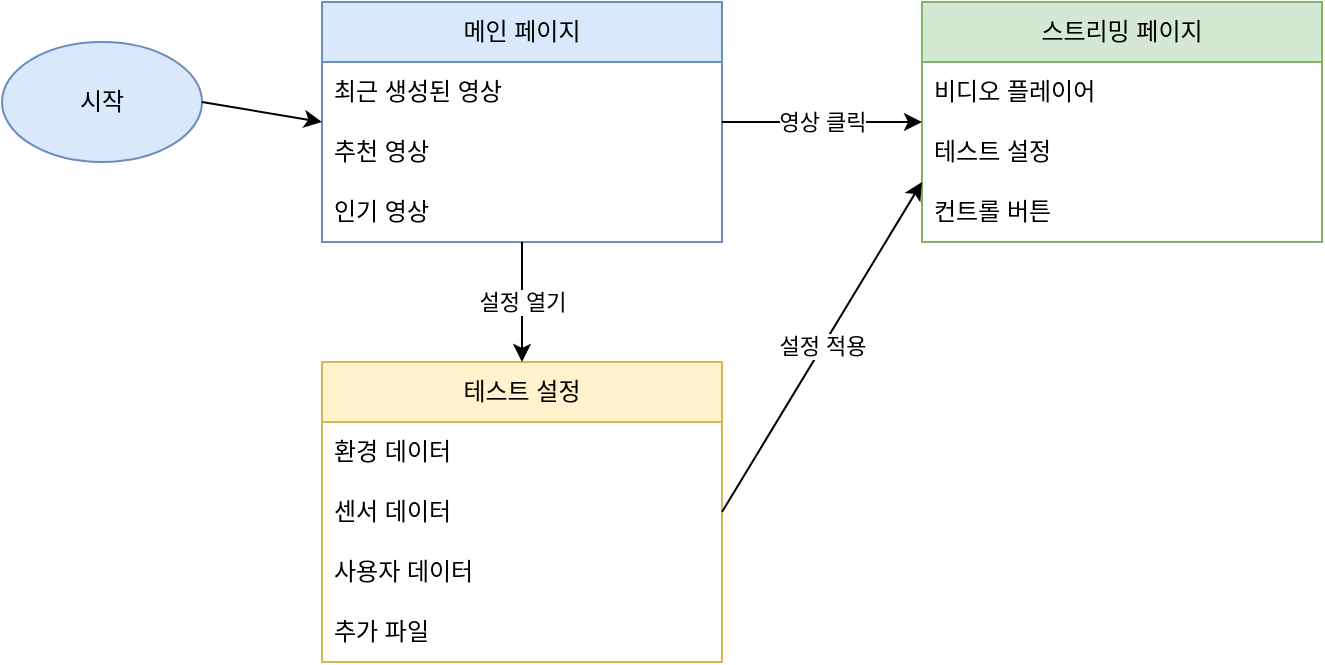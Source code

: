 <?xml version="1.0" encoding="UTF-8"?>
<mxfile version="21.7.5" type="device">
  <diagram id="client-flow" name="클라이언트 플로우">
    <mxGraphModel dx="1422" dy="798" grid="1" gridSize="10" guides="1" tooltips="1" connect="1" arrows="1" fold="1" page="1" pageScale="1" pageWidth="1100" pageHeight="850" background="#ffffff">
      <root>
        <mxCell id="0" />
        <mxCell id="1" parent="0" />
        
        <!-- 시작점 -->
        <mxCell id="start" value="시작" style="ellipse;whiteSpace=wrap;html=1;fillColor=#dae8fc;strokeColor=#6c8ebf;" vertex="1" parent="1">
          <mxGeometry x="40" y="40" width="100" height="60" as="geometry" />
        </mxCell>
        
        <!-- 메인 페이지 -->
        <mxCell id="main_page" value="메인 페이지" style="swimlane;fontStyle=0;childLayout=stackLayout;horizontal=1;startSize=30;horizontalStack=0;resizeParent=1;resizeParentMax=0;resizeLast=0;collapsible=1;marginBottom=0;whiteSpace=wrap;html=1;fillColor=#dae8fc;strokeColor=#6c8ebf;" vertex="1" parent="1">
          <mxGeometry x="200" y="20" width="200" height="120" as="geometry" />
        </mxCell>
        
        <!-- 메인 페이지 컨텐츠 -->
        <mxCell id="main_content1" value="최근 생성된 영상" style="text;strokeColor=none;fillColor=none;align=left;verticalAlign=middle;spacingLeft=4;spacingRight=4;overflow=hidden;points=[[0,0.5],[1,0.5]];portConstraint=eastwest;rotatable=0;whiteSpace=wrap;html=1;" vertex="1" parent="main_page">
          <mxGeometry y="30" width="200" height="30" as="geometry" />
        </mxCell>
        <mxCell id="main_content2" value="추천 영상" style="text;strokeColor=none;fillColor=none;align=left;verticalAlign=middle;spacingLeft=4;spacingRight=4;overflow=hidden;points=[[0,0.5],[1,0.5]];portConstraint=eastwest;rotatable=0;whiteSpace=wrap;html=1;" vertex="1" parent="main_page">
          <mxGeometry y="60" width="200" height="30" as="geometry" />
        </mxCell>
        <mxCell id="main_content3" value="인기 영상" style="text;strokeColor=none;fillColor=none;align=left;verticalAlign=middle;spacingLeft=4;spacingRight=4;overflow=hidden;points=[[0,0.5],[1,0.5]];portConstraint=eastwest;rotatable=0;whiteSpace=wrap;html=1;" vertex="1" parent="main_page">
          <mxGeometry y="90" width="200" height="30" as="geometry" />
        </mxCell>
        
        <!-- 스트리밍 페이지 -->
        <mxCell id="streaming_page" value="스트리밍 페이지" style="swimlane;fontStyle=0;childLayout=stackLayout;horizontal=1;startSize=30;horizontalStack=0;resizeParent=1;resizeParentMax=0;resizeLast=0;collapsible=1;marginBottom=0;whiteSpace=wrap;html=1;fillColor=#d5e8d4;strokeColor=#82b366;" vertex="1" parent="1">
          <mxGeometry x="500" y="20" width="200" height="120" as="geometry" />
        </mxCell>
        
        <!-- 스트리밍 페이지 컨텐츠 -->
        <mxCell id="streaming_content1" value="비디오 플레이어" style="text;strokeColor=none;fillColor=none;align=left;verticalAlign=middle;spacingLeft=4;spacingRight=4;overflow=hidden;points=[[0,0.5],[1,0.5]];portConstraint=eastwest;rotatable=0;whiteSpace=wrap;html=1;" vertex="1" parent="streaming_page">
          <mxGeometry y="30" width="200" height="30" as="geometry" />
        </mxCell>
        <mxCell id="streaming_content2" value="테스트 설정" style="text;strokeColor=none;fillColor=none;align=left;verticalAlign=middle;spacingLeft=4;spacingRight=4;overflow=hidden;points=[[0,0.5],[1,0.5]];portConstraint=eastwest;rotatable=0;whiteSpace=wrap;html=1;" vertex="1" parent="streaming_page">
          <mxGeometry y="60" width="200" height="30" as="geometry" />
        </mxCell>
        <mxCell id="streaming_content3" value="컨트롤 버튼" style="text;strokeColor=none;fillColor=none;align=left;verticalAlign=middle;spacingLeft=4;spacingRight=4;overflow=hidden;points=[[0,0.5],[1,0.5]];portConstraint=eastwest;rotatable=0;whiteSpace=wrap;html=1;" vertex="1" parent="streaming_page">
          <mxGeometry y="90" width="200" height="30" as="geometry" />
        </mxCell>
        
        <!-- 테스트 설정 -->
        <mxCell id="test_settings" value="테스트 설정" style="swimlane;fontStyle=0;childLayout=stackLayout;horizontal=1;startSize=30;horizontalStack=0;resizeParent=1;resizeParentMax=0;resizeLast=0;collapsible=1;marginBottom=0;whiteSpace=wrap;html=1;fillColor=#fff2cc;strokeColor=#d6b656;" vertex="1" parent="1">
          <mxGeometry x="200" y="200" width="200" height="150" as="geometry" />
        </mxCell>
        
        <!-- 테스트 설정 컨텐츠 -->
        <mxCell id="settings_content1" value="환경 데이터" style="text;strokeColor=none;fillColor=none;align=left;verticalAlign=middle;spacingLeft=4;spacingRight=4;overflow=hidden;points=[[0,0.5],[1,0.5]];portConstraint=eastwest;rotatable=0;whiteSpace=wrap;html=1;" vertex="1" parent="test_settings">
          <mxGeometry y="30" width="200" height="30" as="geometry" />
        </mxCell>
        <mxCell id="settings_content2" value="센서 데이터" style="text;strokeColor=none;fillColor=none;align=left;verticalAlign=middle;spacingLeft=4;spacingRight=4;overflow=hidden;points=[[0,0.5],[1,0.5]];portConstraint=eastwest;rotatable=0;whiteSpace=wrap;html=1;" vertex="1" parent="test_settings">
          <mxGeometry y="60" width="200" height="30" as="geometry" />
        </mxCell>
        <mxCell id="settings_content3" value="사용자 데이터" style="text;strokeColor=none;fillColor=none;align=left;verticalAlign=middle;spacingLeft=4;spacingRight=4;overflow=hidden;points=[[0,0.5],[1,0.5]];portConstraint=eastwest;rotatable=0;whiteSpace=wrap;html=1;" vertex="1" parent="test_settings">
          <mxGeometry y="90" width="200" height="30" as="geometry" />
        </mxCell>
        <mxCell id="settings_content4" value="추가 파일" style="text;strokeColor=none;fillColor=none;align=left;verticalAlign=middle;spacingLeft=4;spacingRight=4;overflow=hidden;points=[[0,0.5],[1,0.5]];portConstraint=eastwest;rotatable=0;whiteSpace=wrap;html=1;" vertex="1" parent="test_settings">
          <mxGeometry y="120" width="200" height="30" as="geometry" />
        </mxCell>
        
        <!-- 연결선 -->
        <mxCell id="flow1" value="" style="endArrow=classic;html=1;exitX=1;exitY=0.5;exitDx=0;exitDy=0;entryX=0;entryY=0.5;entryDx=0;entryDy=0;" edge="1" parent="1" source="start" target="main_page">
          <mxGeometry width="50" height="50" relative="1" as="geometry">
            <mxPoint x="140" y="69.5" as="sourcePoint" />
            <mxPoint x="190" y="69.5" as="targetPoint" />
          </mxGeometry>
        </mxCell>
        
        <mxCell id="flow2" value="영상 클릭" style="endArrow=classic;html=1;exitX=1;exitY=0.5;exitDx=0;exitDy=0;entryX=0;entryY=0.5;entryDx=0;entryDy=0;" edge="1" parent="1" source="main_page" target="streaming_page">
          <mxGeometry relative="1" as="geometry">
            <mxPoint x="400" y="79.5" as="sourcePoint" />
            <mxPoint x="500" y="79.5" as="targetPoint" />
          </mxGeometry>
        </mxCell>
        
        <mxCell id="flow3" value="설정 열기" style="endArrow=classic;html=1;exitX=0.5;exitY=1;exitDx=0;exitDy=0;entryX=0.5;entryY=0;entryDx=0;entryDy=0;" edge="1" parent="1" source="main_page" target="test_settings">
          <mxGeometry relative="1" as="geometry">
            <mxPoint x="300" y="140" as="sourcePoint" />
            <mxPoint x="300" y="200" as="targetPoint" />
          </mxGeometry>
        </mxCell>
        
        <mxCell id="flow4" value="설정 적용" style="endArrow=classic;html=1;exitX=1;exitY=0.5;exitDx=0;exitDy=0;entryX=0;entryY=0.75;entryDx=0;entryDy=0;" edge="1" parent="1" source="test_settings" target="streaming_page">
          <mxGeometry relative="1" as="geometry">
            <mxPoint x="400" y="274.5" as="sourcePoint" />
            <mxPoint x="500" y="110" as="targetPoint" />
          </mxGeometry>
        </mxCell>
        
      </root>
    </mxGraphModel>
  </diagram>
</mxfile>